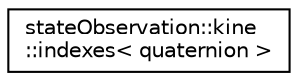 digraph "Graphical Class Hierarchy"
{
 // LATEX_PDF_SIZE
  edge [fontname="Helvetica",fontsize="10",labelfontname="Helvetica",labelfontsize="10"];
  node [fontname="Helvetica",fontsize="10",shape=record];
  rankdir="LR";
  Node0 [label="stateObservation::kine\l::indexes\< quaternion \>",height=0.2,width=0.4,color="black", fillcolor="white", style="filled",URL="$structstateObservation_1_1kine_1_1indexes_3_01quaternion_01_4.html",tooltip=" "];
}
